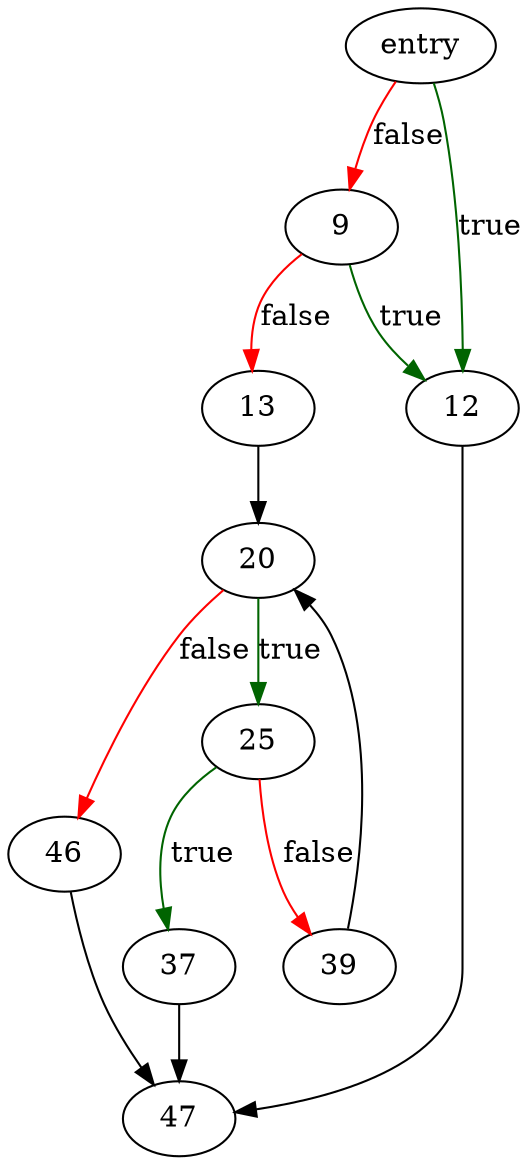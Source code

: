 digraph "sqlite3_uri_parameter" {
	// Node definitions.
	2 [label=entry];
	9;
	12;
	13;
	20;
	25;
	37;
	39;
	46;
	47;

	// Edge definitions.
	2 -> 9 [
		color=red
		label=false
	];
	2 -> 12 [
		color=darkgreen
		label=true
	];
	9 -> 12 [
		color=darkgreen
		label=true
	];
	9 -> 13 [
		color=red
		label=false
	];
	12 -> 47;
	13 -> 20;
	20 -> 25 [
		color=darkgreen
		label=true
	];
	20 -> 46 [
		color=red
		label=false
	];
	25 -> 37 [
		color=darkgreen
		label=true
	];
	25 -> 39 [
		color=red
		label=false
	];
	37 -> 47;
	39 -> 20;
	46 -> 47;
}